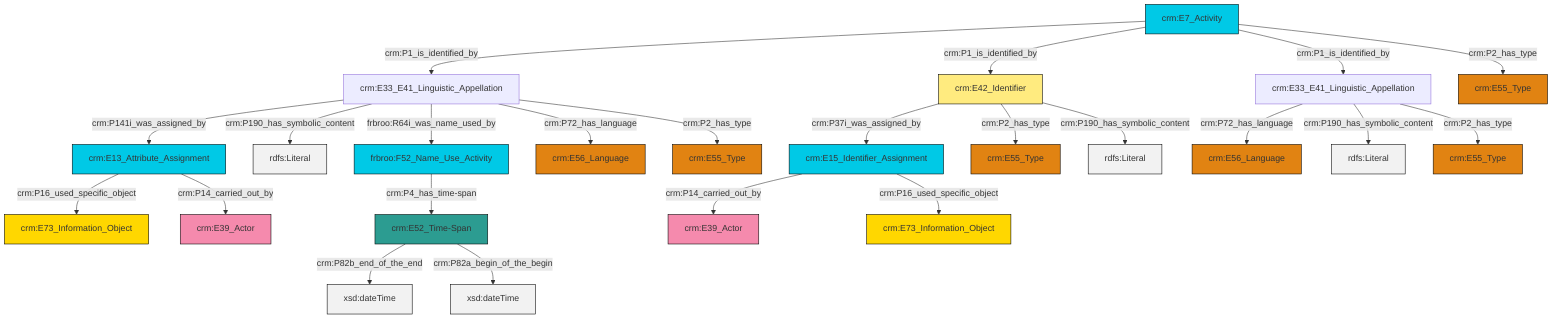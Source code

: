 graph TD
classDef Literal fill:#f2f2f2,stroke:#000000;
classDef CRM_Entity fill:#FFFFFF,stroke:#000000;
classDef Temporal_Entity fill:#00C9E6, stroke:#000000;
classDef Type fill:#E18312, stroke:#000000;
classDef Time-Span fill:#2C9C91, stroke:#000000;
classDef Appellation fill:#FFEB7F, stroke:#000000;
classDef Place fill:#008836, stroke:#000000;
classDef Persistent_Item fill:#B266B2, stroke:#000000;
classDef Conceptual_Object fill:#FFD700, stroke:#000000;
classDef Physical_Thing fill:#D2B48C, stroke:#000000;
classDef Actor fill:#f58aad, stroke:#000000;
classDef PC_Classes fill:#4ce600, stroke:#000000;
classDef Multi fill:#cccccc,stroke:#000000;

0["crm:E13_Attribute_Assignment"]:::Temporal_Entity -->|crm:P16_used_specific_object| 1["crm:E73_Information_Object"]:::Conceptual_Object
2["crm:E33_E41_Linguistic_Appellation"]:::Default -->|crm:P141i_was_assigned_by| 0["crm:E13_Attribute_Assignment"]:::Temporal_Entity
2["crm:E33_E41_Linguistic_Appellation"]:::Default -->|crm:P190_has_symbolic_content| 5[rdfs:Literal]:::Literal
2["crm:E33_E41_Linguistic_Appellation"]:::Default -->|frbroo:R64i_was_name_used_by| 6["frbroo:F52_Name_Use_Activity"]:::Temporal_Entity
7["crm:E7_Activity"]:::Temporal_Entity -->|crm:P1_is_identified_by| 2["crm:E33_E41_Linguistic_Appellation"]:::Default
9["crm:E33_E41_Linguistic_Appellation"]:::Default -->|crm:P72_has_language| 10["crm:E56_Language"]:::Type
9["crm:E33_E41_Linguistic_Appellation"]:::Default -->|crm:P190_has_symbolic_content| 18[rdfs:Literal]:::Literal
19["crm:E42_Identifier"]:::Appellation -->|crm:P37i_was_assigned_by| 20["crm:E15_Identifier_Assignment"]:::Temporal_Entity
13["crm:E52_Time-Span"]:::Time-Span -->|crm:P82b_end_of_the_end| 21[xsd:dateTime]:::Literal
2["crm:E33_E41_Linguistic_Appellation"]:::Default -->|crm:P72_has_language| 22["crm:E56_Language"]:::Type
19["crm:E42_Identifier"]:::Appellation -->|crm:P2_has_type| 24["crm:E55_Type"]:::Type
20["crm:E15_Identifier_Assignment"]:::Temporal_Entity -->|crm:P14_carried_out_by| 11["crm:E39_Actor"]:::Actor
6["frbroo:F52_Name_Use_Activity"]:::Temporal_Entity -->|crm:P4_has_time-span| 13["crm:E52_Time-Span"]:::Time-Span
0["crm:E13_Attribute_Assignment"]:::Temporal_Entity -->|crm:P14_carried_out_by| 3["crm:E39_Actor"]:::Actor
7["crm:E7_Activity"]:::Temporal_Entity -->|crm:P1_is_identified_by| 19["crm:E42_Identifier"]:::Appellation
7["crm:E7_Activity"]:::Temporal_Entity -->|crm:P1_is_identified_by| 9["crm:E33_E41_Linguistic_Appellation"]:::Default
7["crm:E7_Activity"]:::Temporal_Entity -->|crm:P2_has_type| 28["crm:E55_Type"]:::Type
20["crm:E15_Identifier_Assignment"]:::Temporal_Entity -->|crm:P16_used_specific_object| 15["crm:E73_Information_Object"]:::Conceptual_Object
19["crm:E42_Identifier"]:::Appellation -->|crm:P190_has_symbolic_content| 33[rdfs:Literal]:::Literal
9["crm:E33_E41_Linguistic_Appellation"]:::Default -->|crm:P2_has_type| 29["crm:E55_Type"]:::Type
13["crm:E52_Time-Span"]:::Time-Span -->|crm:P82a_begin_of_the_begin| 41[xsd:dateTime]:::Literal
2["crm:E33_E41_Linguistic_Appellation"]:::Default -->|crm:P2_has_type| 36["crm:E55_Type"]:::Type